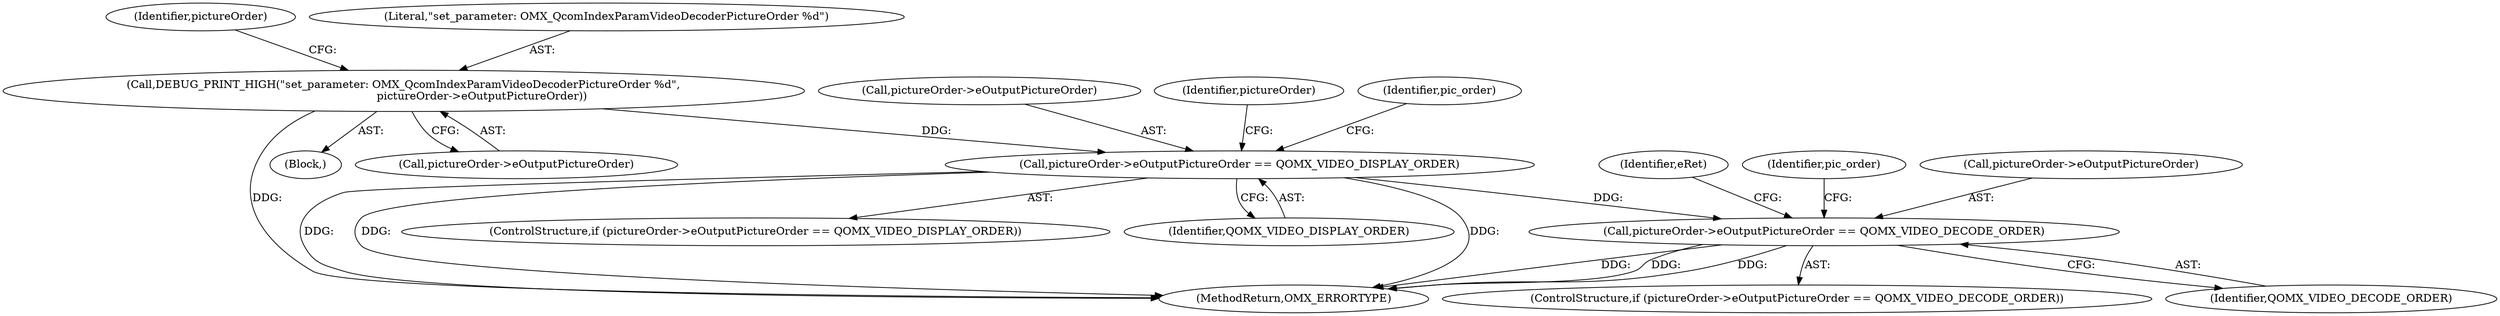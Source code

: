 digraph "0_Android_46e305be6e670a5a0041b0b4861122a0f1aabefa_2@pointer" {
"1002247" [label="(Call,pictureOrder->eOutputPictureOrder == QOMX_VIDEO_DECODE_ORDER)"];
"1002236" [label="(Call,pictureOrder->eOutputPictureOrder == QOMX_VIDEO_DISPLAY_ORDER)"];
"1002230" [label="(Call,DEBUG_PRINT_HIGH(\"set_parameter: OMX_QcomIndexParamVideoDecoderPictureOrder %d\",\n                                             pictureOrder->eOutputPictureOrder))"];
"1002214" [label="(Block,)"];
"1002260" [label="(Identifier,eRet)"];
"1002237" [label="(Call,pictureOrder->eOutputPictureOrder)"];
"1002230" [label="(Call,DEBUG_PRINT_HIGH(\"set_parameter: OMX_QcomIndexParamVideoDecoderPictureOrder %d\",\n                                             pictureOrder->eOutputPictureOrder))"];
"1002240" [label="(Identifier,QOMX_VIDEO_DISPLAY_ORDER)"];
"1002238" [label="(Identifier,pictureOrder)"];
"1002247" [label="(Call,pictureOrder->eOutputPictureOrder == QOMX_VIDEO_DECODE_ORDER)"];
"1002232" [label="(Call,pictureOrder->eOutputPictureOrder)"];
"1003158" [label="(MethodReturn,OMX_ERRORTYPE)"];
"1002249" [label="(Identifier,pictureOrder)"];
"1002243" [label="(Identifier,pic_order)"];
"1002254" [label="(Identifier,pic_order)"];
"1002248" [label="(Call,pictureOrder->eOutputPictureOrder)"];
"1002236" [label="(Call,pictureOrder->eOutputPictureOrder == QOMX_VIDEO_DISPLAY_ORDER)"];
"1002231" [label="(Literal,\"set_parameter: OMX_QcomIndexParamVideoDecoderPictureOrder %d\")"];
"1002246" [label="(ControlStructure,if (pictureOrder->eOutputPictureOrder == QOMX_VIDEO_DECODE_ORDER))"];
"1002235" [label="(ControlStructure,if (pictureOrder->eOutputPictureOrder == QOMX_VIDEO_DISPLAY_ORDER))"];
"1002251" [label="(Identifier,QOMX_VIDEO_DECODE_ORDER)"];
"1002247" -> "1002246"  [label="AST: "];
"1002247" -> "1002251"  [label="CFG: "];
"1002248" -> "1002247"  [label="AST: "];
"1002251" -> "1002247"  [label="AST: "];
"1002254" -> "1002247"  [label="CFG: "];
"1002260" -> "1002247"  [label="CFG: "];
"1002247" -> "1003158"  [label="DDG: "];
"1002247" -> "1003158"  [label="DDG: "];
"1002247" -> "1003158"  [label="DDG: "];
"1002236" -> "1002247"  [label="DDG: "];
"1002236" -> "1002235"  [label="AST: "];
"1002236" -> "1002240"  [label="CFG: "];
"1002237" -> "1002236"  [label="AST: "];
"1002240" -> "1002236"  [label="AST: "];
"1002243" -> "1002236"  [label="CFG: "];
"1002249" -> "1002236"  [label="CFG: "];
"1002236" -> "1003158"  [label="DDG: "];
"1002236" -> "1003158"  [label="DDG: "];
"1002236" -> "1003158"  [label="DDG: "];
"1002230" -> "1002236"  [label="DDG: "];
"1002230" -> "1002214"  [label="AST: "];
"1002230" -> "1002232"  [label="CFG: "];
"1002231" -> "1002230"  [label="AST: "];
"1002232" -> "1002230"  [label="AST: "];
"1002238" -> "1002230"  [label="CFG: "];
"1002230" -> "1003158"  [label="DDG: "];
}
